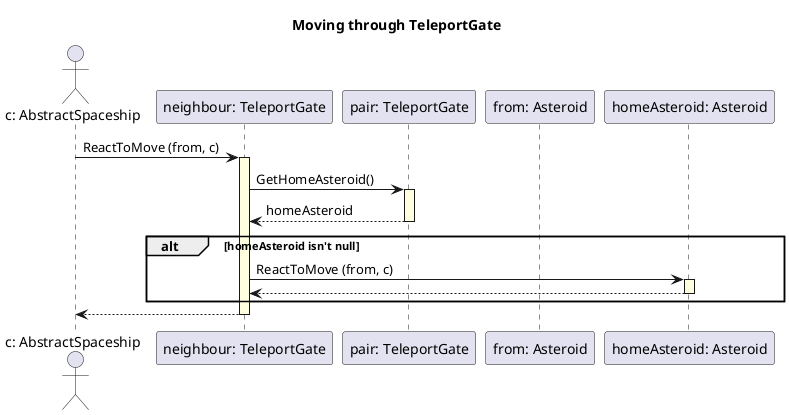 @startuml
skinparam SequenceLifeLineBackgroundColor LightYellow

title "Moving through TeleportGate"

actor "c: AbstractSpaceship" as crewmate
participant "neighbour: TeleportGate" as neighbour
participant "pair: TeleportGate" as pair
participant "from: Asteroid" as from
participant "homeAsteroid: Asteroid" as home

crewmate -> neighbour ++ : ReactToMove (from, c)

    neighbour -> pair ++ : GetHomeAsteroid()
    pair --> neighbour -- : homeAsteroid

    alt homeAsteroid isn't null

        neighbour -> home ++ : ReactToMove (from, c)
        home --> neighbour --

    end

neighbour --> crewmate --

@enduml